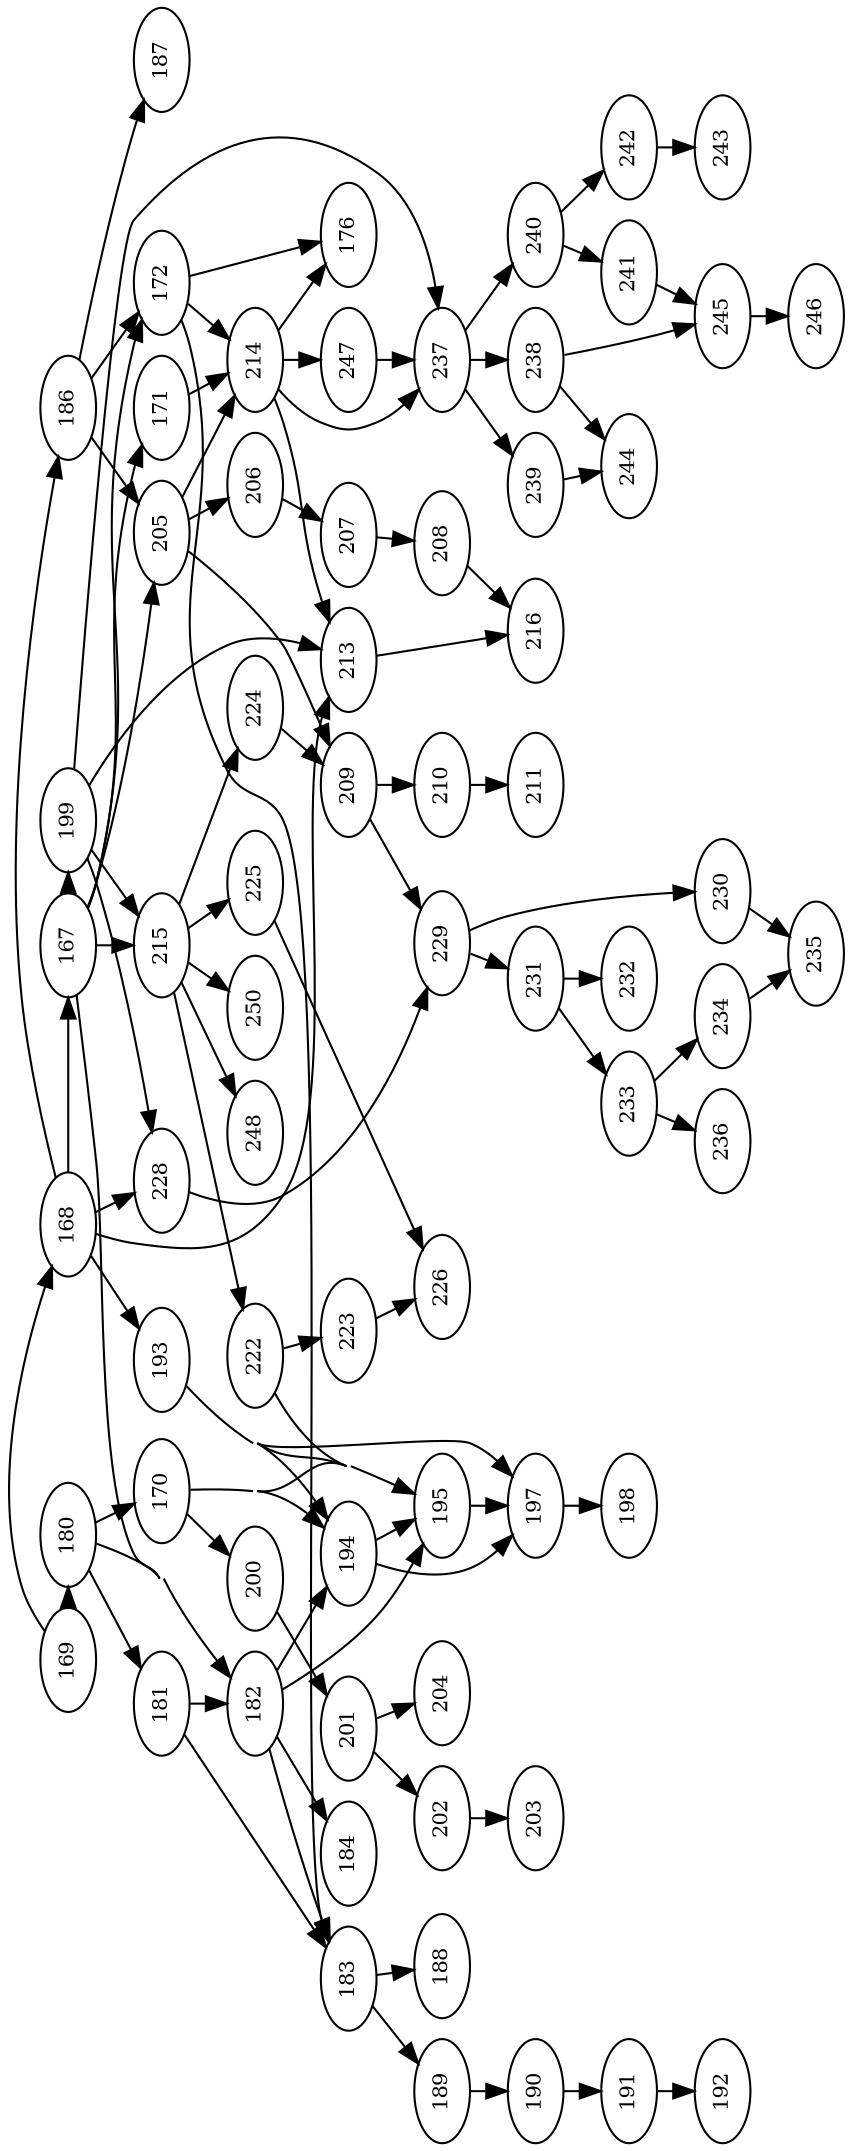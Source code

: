 digraph G {
	orientation=landscape;
	nodesep=0.15;
	ranksep=0.25;
	margin=0;
	concentrate=true;
	node[fontsize=10, width=0.2, height=0.1]
	169 -> 168;
	169 -> 180;
	168 -> 186;
	168 -> 167;
	167 -> 199;
	/* The stories I'm going to do before we start. */
	{rank=source; 169; 167; 168; 180; 186; 199}
	181 -> 182;
	180 -> 182;
	167 -> 182;
	180 -> 181;
	186 -> 172;
	167 -> 172;
	167 -> 171;
	180 -> 170;
	{rank=same; 170; 181; 193}
	199 -> 228;
	168 -> 228;
	199 -> 213;
	168 -> 213;
	186 -> 205;
	167 -> 205;
	186 -> 187;
	182 -> 184;
	181 -> 183;
	182 -> 183;
	172 -> 183;
	172 -> 176;
	214 -> 213;
	205 -> 214;
	172 -> 214;
	171 -> 214;
	205 -> 209;
	205 -> 206;
	170 -> 200;
	183 -> 189;
	183 -> 188;
	214 -> 237;
	199 -> 237;
	228 -> 229;
	209 -> 229;
	199 -> 215;
	167 -> 215;
	209 -> 210;
	206 -> 207;
	200 -> 201;
	189 -> 190;
	229 -> 230;
	210 -> 211;
	207 -> 208;
	201 -> 204;
	201 -> 202;
	190 -> 191;
	208 -> 216;
	213 -> 216;
	202 -> 203;
	191 -> 192;
	215 -> 248;
	237 -> 240;
	240 -> 241;
	240 -> 242;
	237 -> 238;
	237 -> 239;
	239 -> 244;
	238 -> 244;
	242 -> 243;
	229 -> 231;
	231 -> 232;
	231 -> 233;
	233 -> 234;
	233 -> 236;
	234 -> 235;
	230 -> 235;
	241 -> 245;
	238 -> 245;
	245 -> 246;
	214 -> 247;
	215 -> 222;
	222 -> 223;
	215 -> 224;
	215 -> 225;
	223 -> 226;
	225 -> 226;
	168 -> 193;
	182 -> 194;
	193 -> 194;
	170 -> 194;
	193 -> 195;
	182 -> 195;
	170 -> 195;
	194 -> 197;
	195 -> 197;
	193 -> 197;
	197 -> 198;
	215 -> 250;
	224 -> 209;
	214 -> 176;
	194 -> 195;
	222 -> 195;
	247 -> 237;
}